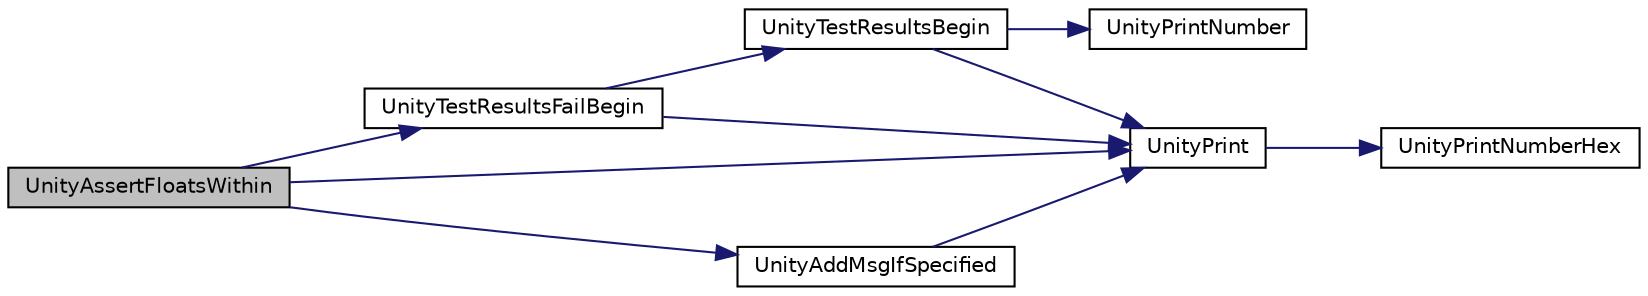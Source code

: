 digraph "UnityAssertFloatsWithin"
{
  edge [fontname="Helvetica",fontsize="10",labelfontname="Helvetica",labelfontsize="10"];
  node [fontname="Helvetica",fontsize="10",shape=record];
  rankdir="LR";
  Node1 [label="UnityAssertFloatsWithin",height=0.2,width=0.4,color="black", fillcolor="grey75", style="filled" fontcolor="black"];
  Node1 -> Node2 [color="midnightblue",fontsize="10",style="solid",fontname="Helvetica"];
  Node2 [label="UnityTestResultsFailBegin",height=0.2,width=0.4,color="black", fillcolor="white", style="filled",URL="$unity_8cpp.html#a94410c34386a3161f9174d69cf26ac76"];
  Node2 -> Node3 [color="midnightblue",fontsize="10",style="solid",fontname="Helvetica"];
  Node3 [label="UnityTestResultsBegin",height=0.2,width=0.4,color="black", fillcolor="white", style="filled",URL="$unity_8cpp.html#a3592c36ac5669c5fb9c115b5746bacc4"];
  Node3 -> Node4 [color="midnightblue",fontsize="10",style="solid",fontname="Helvetica"];
  Node4 [label="UnityPrint",height=0.2,width=0.4,color="black", fillcolor="white", style="filled",URL="$unity_8cpp.html#accff2eb4cfd0273e8ad62c37639d3e3c"];
  Node4 -> Node5 [color="midnightblue",fontsize="10",style="solid",fontname="Helvetica"];
  Node5 [label="UnityPrintNumberHex",height=0.2,width=0.4,color="black", fillcolor="white", style="filled",URL="$unity_8cpp.html#ae7690e1ec1db8aa92757c997b27c71e9"];
  Node3 -> Node6 [color="midnightblue",fontsize="10",style="solid",fontname="Helvetica"];
  Node6 [label="UnityPrintNumber",height=0.2,width=0.4,color="black", fillcolor="white", style="filled",URL="$unity_8cpp.html#af75b03ae890cb5b0a63e3dc5352724c1",tooltip="basically do an itoa using as little ram as possible"];
  Node2 -> Node4 [color="midnightblue",fontsize="10",style="solid",fontname="Helvetica"];
  Node1 -> Node4 [color="midnightblue",fontsize="10",style="solid",fontname="Helvetica"];
  Node1 -> Node7 [color="midnightblue",fontsize="10",style="solid",fontname="Helvetica"];
  Node7 [label="UnityAddMsgIfSpecified",height=0.2,width=0.4,color="black", fillcolor="white", style="filled",URL="$unity_8cpp.html#a34030eb3a0d649085e1f79769474cad5"];
  Node7 -> Node4 [color="midnightblue",fontsize="10",style="solid",fontname="Helvetica"];
}
